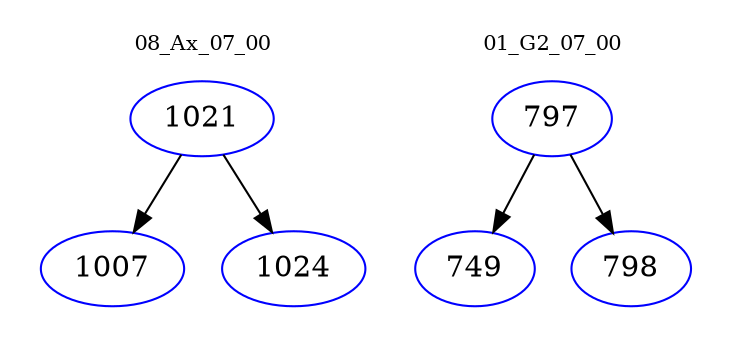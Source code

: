 digraph{
subgraph cluster_0 {
color = white
label = "08_Ax_07_00";
fontsize=10;
T0_1021 [label="1021", color="blue"]
T0_1021 -> T0_1007 [color="black"]
T0_1007 [label="1007", color="blue"]
T0_1021 -> T0_1024 [color="black"]
T0_1024 [label="1024", color="blue"]
}
subgraph cluster_1 {
color = white
label = "01_G2_07_00";
fontsize=10;
T1_797 [label="797", color="blue"]
T1_797 -> T1_749 [color="black"]
T1_749 [label="749", color="blue"]
T1_797 -> T1_798 [color="black"]
T1_798 [label="798", color="blue"]
}
}
